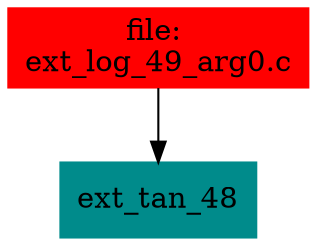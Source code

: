 digraph G {
node [shape=box]

0 [label="file: 
ext_log_49_arg0.c",color=red, style=filled]
1 [label="ext_tan_48",color=cyan4, style=filled]
0 -> 1


}


